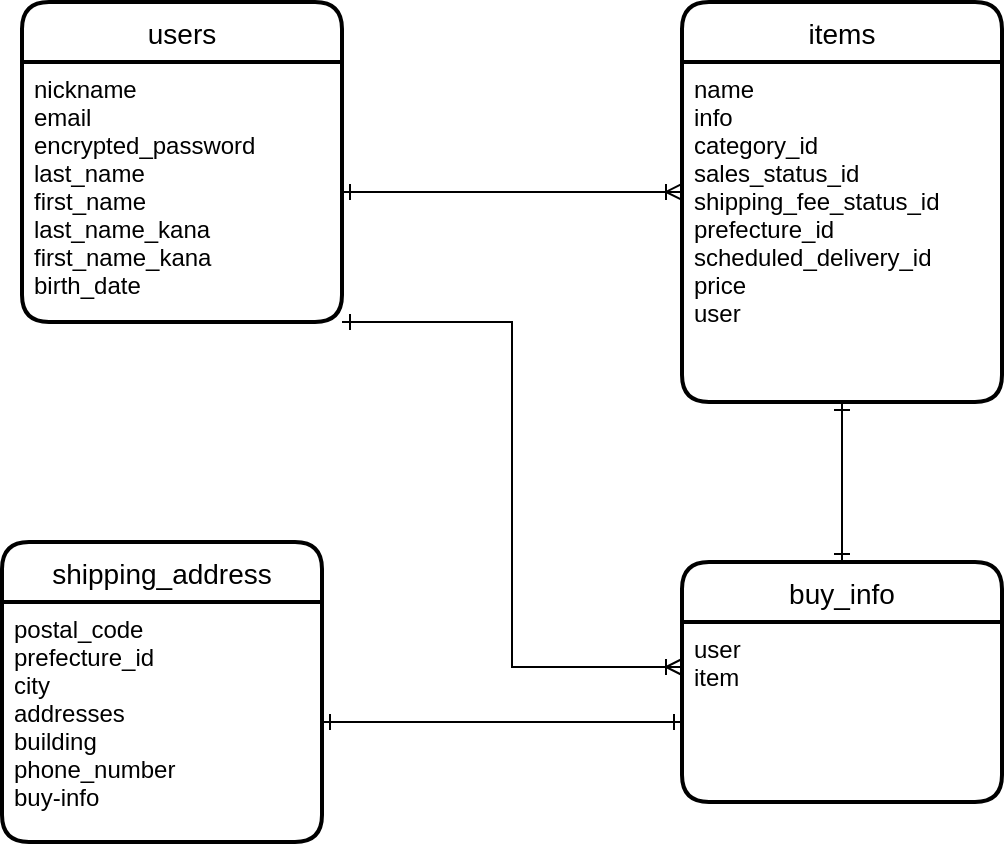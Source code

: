 <mxfile>
    <diagram id="b3S6aSfm7YSYNcaTvJsp" name="ページ1">
        <mxGraphModel dx="606" dy="580" grid="1" gridSize="10" guides="1" tooltips="1" connect="1" arrows="1" fold="1" page="1" pageScale="1" pageWidth="827" pageHeight="1169" math="0" shadow="0">
            <root>
                <mxCell id="0"/>
                <mxCell id="1" parent="0"/>
                <mxCell id="43" value="users" style="swimlane;childLayout=stackLayout;horizontal=1;startSize=30;horizontalStack=0;rounded=1;fontSize=14;fontStyle=0;strokeWidth=2;resizeParent=0;resizeLast=1;shadow=0;dashed=0;align=center;" parent="1" vertex="1">
                    <mxGeometry x="50" y="140" width="160" height="160" as="geometry"/>
                </mxCell>
                <mxCell id="44" value="nickname&#10;email&#10;encrypted_password&#10;last_name&#10;first_name&#10;last_name_kana&#10;first_name_kana&#10;birth_date" style="align=left;strokeColor=none;fillColor=none;spacingLeft=4;fontSize=12;verticalAlign=top;resizable=0;rotatable=0;part=1;" parent="43" vertex="1">
                    <mxGeometry y="30" width="160" height="130" as="geometry"/>
                </mxCell>
                <mxCell id="54" value="items" style="swimlane;childLayout=stackLayout;horizontal=1;startSize=30;horizontalStack=0;rounded=1;fontSize=14;fontStyle=0;strokeWidth=2;resizeParent=0;resizeLast=1;shadow=0;dashed=0;align=center;" parent="1" vertex="1">
                    <mxGeometry x="380" y="140" width="160" height="200" as="geometry"/>
                </mxCell>
                <mxCell id="67" value="name&#10;info&#10;category_id&#10;sales_status_id&#10;shipping_fee_status_id&#10;prefecture_id&#10;scheduled_delivery_id&#10;price&#10;user" style="align=left;strokeColor=none;fillColor=none;spacingLeft=4;fontSize=12;verticalAlign=top;resizable=0;rotatable=0;part=1;" parent="54" vertex="1">
                    <mxGeometry y="30" width="160" height="170" as="geometry"/>
                </mxCell>
                <mxCell id="85" style="edgeStyle=elbowEdgeStyle;rounded=0;orthogonalLoop=1;jettySize=auto;html=1;endArrow=ERone;endFill=0;strokeWidth=1;entryX=0.5;entryY=1;entryDx=0;entryDy=0;" parent="1" source="71" target="67" edge="1">
                    <mxGeometry relative="1" as="geometry">
                        <mxPoint x="460" y="320" as="targetPoint"/>
                    </mxGeometry>
                </mxCell>
                <mxCell id="71" value="buy_info" style="swimlane;childLayout=stackLayout;horizontal=1;startSize=30;horizontalStack=0;rounded=1;fontSize=14;fontStyle=0;strokeWidth=2;resizeParent=0;resizeLast=1;shadow=0;dashed=0;align=center;" parent="1" vertex="1">
                    <mxGeometry x="380" y="420" width="160" height="120" as="geometry"/>
                </mxCell>
                <mxCell id="72" value="user&#10;item" style="align=left;strokeColor=none;fillColor=none;spacingLeft=4;fontSize=12;verticalAlign=top;resizable=0;rotatable=0;part=1;" parent="71" vertex="1">
                    <mxGeometry y="30" width="160" height="90" as="geometry"/>
                </mxCell>
                <mxCell id="89" style="edgeStyle=elbowEdgeStyle;rounded=0;orthogonalLoop=1;jettySize=auto;html=1;entryX=1;entryY=0.5;entryDx=0;entryDy=0;endArrow=ERone;endFill=0;strokeWidth=1;" parent="1" source="67" target="44" edge="1">
                    <mxGeometry relative="1" as="geometry">
                        <Array as="points">
                            <mxPoint x="350" y="235"/>
                            <mxPoint x="330" y="243"/>
                        </Array>
                    </mxGeometry>
                </mxCell>
                <mxCell id="90" value="shipping_address" style="swimlane;childLayout=stackLayout;horizontal=1;startSize=30;horizontalStack=0;rounded=1;fontSize=14;fontStyle=0;strokeWidth=2;resizeParent=0;resizeLast=1;shadow=0;dashed=0;align=center;" parent="1" vertex="1">
                    <mxGeometry x="40" y="410" width="160" height="150" as="geometry"/>
                </mxCell>
                <mxCell id="91" value="postal_code&#10;prefecture_id&#10;city&#10;addresses&#10;building&#10;phone_number&#10;buy-info" style="align=left;strokeColor=none;fillColor=none;spacingLeft=4;fontSize=12;verticalAlign=top;resizable=0;rotatable=0;part=1;" parent="90" vertex="1">
                    <mxGeometry y="30" width="160" height="120" as="geometry"/>
                </mxCell>
                <mxCell id="92" style="edgeStyle=elbowEdgeStyle;rounded=0;orthogonalLoop=1;jettySize=auto;html=1;exitX=1;exitY=1;exitDx=0;exitDy=0;entryX=0;entryY=0.25;entryDx=0;entryDy=0;endArrow=ERoneToMany;endFill=0;strokeWidth=1;" parent="1" source="44" target="72" edge="1">
                    <mxGeometry relative="1" as="geometry"/>
                </mxCell>
                <mxCell id="93" style="edgeStyle=elbowEdgeStyle;rounded=0;orthogonalLoop=1;jettySize=auto;html=1;exitX=0;exitY=0.25;exitDx=0;exitDy=0;entryX=1;entryY=1;entryDx=0;entryDy=0;endArrow=ERone;endFill=0;strokeWidth=1;" parent="1" source="72" target="44" edge="1">
                    <mxGeometry relative="1" as="geometry"/>
                </mxCell>
                <mxCell id="94" style="edgeStyle=elbowEdgeStyle;rounded=0;orthogonalLoop=1;jettySize=auto;html=1;exitX=1;exitY=0.5;exitDx=0;exitDy=0;endArrow=ERone;endFill=0;strokeWidth=1;" parent="1" source="91" edge="1">
                    <mxGeometry relative="1" as="geometry">
                        <mxPoint x="380" y="500" as="targetPoint"/>
                    </mxGeometry>
                </mxCell>
                <mxCell id="95" style="edgeStyle=elbowEdgeStyle;rounded=0;orthogonalLoop=1;jettySize=auto;html=1;endArrow=ERone;endFill=0;strokeWidth=1;" parent="1" edge="1">
                    <mxGeometry relative="1" as="geometry">
                        <mxPoint x="200" y="500" as="targetPoint"/>
                        <mxPoint x="370" y="500" as="sourcePoint"/>
                        <Array as="points">
                            <mxPoint x="360" y="500"/>
                        </Array>
                    </mxGeometry>
                </mxCell>
                <mxCell id="96" style="edgeStyle=elbowEdgeStyle;rounded=0;orthogonalLoop=1;jettySize=auto;html=1;exitX=0.5;exitY=1;exitDx=0;exitDy=0;entryX=0.5;entryY=0;entryDx=0;entryDy=0;endArrow=ERone;endFill=0;strokeWidth=1;" parent="1" source="67" target="71" edge="1">
                    <mxGeometry relative="1" as="geometry"/>
                </mxCell>
                <mxCell id="98" style="edgeStyle=orthogonalEdgeStyle;rounded=0;orthogonalLoop=1;jettySize=auto;html=1;exitX=1;exitY=0.5;exitDx=0;exitDy=0;entryX=0;entryY=0.382;entryDx=0;entryDy=0;entryPerimeter=0;endArrow=ERoneToMany;endFill=0;" edge="1" parent="1" source="44" target="67">
                    <mxGeometry relative="1" as="geometry"/>
                </mxCell>
            </root>
        </mxGraphModel>
    </diagram>
</mxfile>